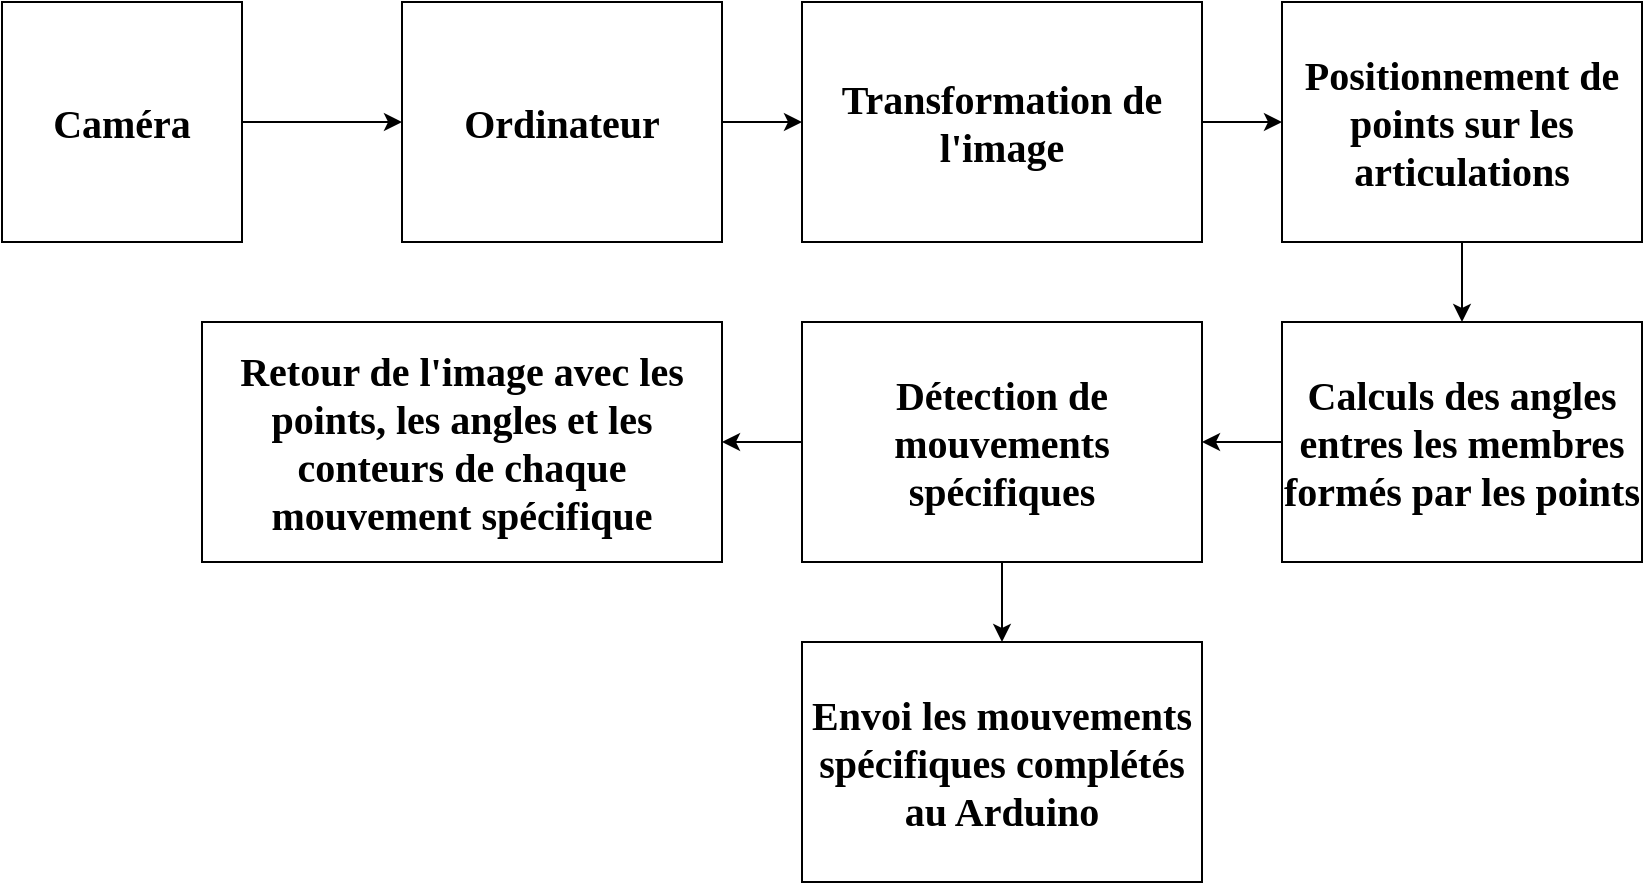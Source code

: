 <mxfile version="23.1.7" type="onedrive">
  <diagram name="Page-1" id="6g7pFV2eVfMPHcUgm9A7">
    <mxGraphModel grid="1" page="1" gridSize="10" guides="1" tooltips="1" connect="1" arrows="1" fold="1" pageScale="1" pageWidth="827" pageHeight="1169" math="0" shadow="0">
      <root>
        <mxCell id="0" />
        <mxCell id="1" parent="0" />
        <mxCell id="OopK6zG3q_gzYBTuyFCd-7" style="edgeStyle=orthogonalEdgeStyle;rounded=0;orthogonalLoop=1;jettySize=auto;html=1;exitX=1;exitY=0.5;exitDx=0;exitDy=0;entryX=0;entryY=0.5;entryDx=0;entryDy=0;" edge="1" parent="1" source="OopK6zG3q_gzYBTuyFCd-1" target="OopK6zG3q_gzYBTuyFCd-3">
          <mxGeometry relative="1" as="geometry" />
        </mxCell>
        <mxCell id="OopK6zG3q_gzYBTuyFCd-1" value="&lt;font size=&quot;1&quot; face=&quot;Verdana&quot;&gt;&lt;b style=&quot;font-size: 20px;&quot;&gt;Ordinateur&lt;/b&gt;&lt;/font&gt;" style="rounded=0;whiteSpace=wrap;html=1;" vertex="1" parent="1">
          <mxGeometry x="200" y="80" width="160" height="120" as="geometry" />
        </mxCell>
        <mxCell id="OopK6zG3q_gzYBTuyFCd-6" style="edgeStyle=orthogonalEdgeStyle;rounded=0;orthogonalLoop=1;jettySize=auto;html=1;exitX=1;exitY=0.5;exitDx=0;exitDy=0;entryX=0;entryY=0.5;entryDx=0;entryDy=0;" edge="1" parent="1" source="OopK6zG3q_gzYBTuyFCd-2" target="OopK6zG3q_gzYBTuyFCd-1">
          <mxGeometry relative="1" as="geometry" />
        </mxCell>
        <mxCell id="OopK6zG3q_gzYBTuyFCd-2" value="&lt;font style=&quot;font-size: 20px;&quot; face=&quot;Verdana&quot;&gt;&lt;b&gt;Caméra&lt;/b&gt;&lt;/font&gt;" style="rounded=0;whiteSpace=wrap;html=1;" vertex="1" parent="1">
          <mxGeometry y="80" width="120" height="120" as="geometry" />
        </mxCell>
        <mxCell id="OopK6zG3q_gzYBTuyFCd-8" style="edgeStyle=orthogonalEdgeStyle;rounded=0;orthogonalLoop=1;jettySize=auto;html=1;exitX=1;exitY=0.5;exitDx=0;exitDy=0;entryX=0;entryY=0.5;entryDx=0;entryDy=0;" edge="1" parent="1" source="OopK6zG3q_gzYBTuyFCd-3" target="OopK6zG3q_gzYBTuyFCd-4">
          <mxGeometry relative="1" as="geometry" />
        </mxCell>
        <mxCell id="OopK6zG3q_gzYBTuyFCd-3" value="&lt;font size=&quot;1&quot; face=&quot;Verdana&quot;&gt;&lt;b style=&quot;font-size: 20px;&quot;&gt;Transformation de l&#39;image&lt;/b&gt;&lt;/font&gt;" style="rounded=0;whiteSpace=wrap;html=1;" vertex="1" parent="1">
          <mxGeometry x="400" y="80" width="200" height="120" as="geometry" />
        </mxCell>
        <mxCell id="OopK6zG3q_gzYBTuyFCd-10" style="edgeStyle=orthogonalEdgeStyle;rounded=0;orthogonalLoop=1;jettySize=auto;html=1;exitX=0.5;exitY=1;exitDx=0;exitDy=0;entryX=0.5;entryY=0;entryDx=0;entryDy=0;" edge="1" parent="1" source="OopK6zG3q_gzYBTuyFCd-4" target="OopK6zG3q_gzYBTuyFCd-9">
          <mxGeometry relative="1" as="geometry" />
        </mxCell>
        <mxCell id="OopK6zG3q_gzYBTuyFCd-4" value="&lt;b&gt;&lt;font style=&quot;font-size: 20px;&quot; face=&quot;Verdana&quot;&gt;Positionnement de points sur les articulations&lt;/font&gt;&lt;/b&gt;" style="rounded=0;whiteSpace=wrap;html=1;" vertex="1" parent="1">
          <mxGeometry x="640" y="80" width="180" height="120" as="geometry" />
        </mxCell>
        <mxCell id="OopK6zG3q_gzYBTuyFCd-12" style="edgeStyle=orthogonalEdgeStyle;rounded=0;orthogonalLoop=1;jettySize=auto;html=1;exitX=0;exitY=0.5;exitDx=0;exitDy=0;" edge="1" parent="1" source="OopK6zG3q_gzYBTuyFCd-9" target="OopK6zG3q_gzYBTuyFCd-11">
          <mxGeometry relative="1" as="geometry" />
        </mxCell>
        <mxCell id="OopK6zG3q_gzYBTuyFCd-9" value="&lt;font size=&quot;1&quot; face=&quot;Verdana&quot;&gt;&lt;b style=&quot;font-size: 20px;&quot;&gt;Calculs des angles entres les membres formés par les points&lt;/b&gt;&lt;/font&gt;" style="rounded=0;whiteSpace=wrap;html=1;" vertex="1" parent="1">
          <mxGeometry x="640" y="240" width="180" height="120" as="geometry" />
        </mxCell>
        <mxCell id="OopK6zG3q_gzYBTuyFCd-14" style="edgeStyle=orthogonalEdgeStyle;rounded=0;orthogonalLoop=1;jettySize=auto;html=1;exitX=0;exitY=0.5;exitDx=0;exitDy=0;" edge="1" parent="1" source="OopK6zG3q_gzYBTuyFCd-11" target="OopK6zG3q_gzYBTuyFCd-13">
          <mxGeometry relative="1" as="geometry" />
        </mxCell>
        <mxCell id="OopK6zG3q_gzYBTuyFCd-16" style="edgeStyle=orthogonalEdgeStyle;rounded=0;orthogonalLoop=1;jettySize=auto;html=1;exitX=0.5;exitY=1;exitDx=0;exitDy=0;entryX=0.5;entryY=0;entryDx=0;entryDy=0;" edge="1" parent="1" source="OopK6zG3q_gzYBTuyFCd-11" target="OopK6zG3q_gzYBTuyFCd-15">
          <mxGeometry relative="1" as="geometry" />
        </mxCell>
        <mxCell id="OopK6zG3q_gzYBTuyFCd-11" value="&lt;font style=&quot;font-size: 20px;&quot; face=&quot;Verdana&quot;&gt;&lt;b&gt;Détection de mouvements spécifiques&lt;/b&gt;&lt;/font&gt;" style="rounded=0;whiteSpace=wrap;html=1;" vertex="1" parent="1">
          <mxGeometry x="400" y="240" width="200" height="120" as="geometry" />
        </mxCell>
        <mxCell id="OopK6zG3q_gzYBTuyFCd-13" value="&lt;font size=&quot;1&quot; face=&quot;Verdana&quot;&gt;&lt;b style=&quot;font-size: 20px;&quot;&gt;Retour de l&#39;image avec les points, les angles et les conteurs de chaque mouvement spécifique&lt;/b&gt;&lt;/font&gt;" style="rounded=0;whiteSpace=wrap;html=1;" vertex="1" parent="1">
          <mxGeometry x="100" y="240" width="260" height="120" as="geometry" />
        </mxCell>
        <mxCell id="OopK6zG3q_gzYBTuyFCd-15" value="&lt;font size=&quot;1&quot; style=&quot;&quot; face=&quot;Verdana&quot;&gt;&lt;b style=&quot;font-size: 20px;&quot;&gt;Envoi les mouvements spécifiques complétés au Arduino&lt;/b&gt;&lt;/font&gt;" style="rounded=0;whiteSpace=wrap;html=1;" vertex="1" parent="1">
          <mxGeometry x="400" y="400" width="200" height="120" as="geometry" />
        </mxCell>
      </root>
    </mxGraphModel>
  </diagram>
</mxfile>
